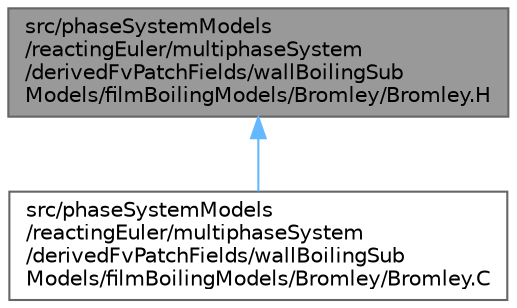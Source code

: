 digraph "src/phaseSystemModels/reactingEuler/multiphaseSystem/derivedFvPatchFields/wallBoilingSubModels/filmBoilingModels/Bromley/Bromley.H"
{
 // LATEX_PDF_SIZE
  bgcolor="transparent";
  edge [fontname=Helvetica,fontsize=10,labelfontname=Helvetica,labelfontsize=10];
  node [fontname=Helvetica,fontsize=10,shape=box,height=0.2,width=0.4];
  Node1 [id="Node000001",label="src/phaseSystemModels\l/reactingEuler/multiphaseSystem\l/derivedFvPatchFields/wallBoilingSub\lModels/filmBoilingModels/Bromley/Bromley.H",height=0.2,width=0.4,color="gray40", fillcolor="grey60", style="filled", fontcolor="black",tooltip=" "];
  Node1 -> Node2 [id="edge1_Node000001_Node000002",dir="back",color="steelblue1",style="solid",tooltip=" "];
  Node2 [id="Node000002",label="src/phaseSystemModels\l/reactingEuler/multiphaseSystem\l/derivedFvPatchFields/wallBoilingSub\lModels/filmBoilingModels/Bromley/Bromley.C",height=0.2,width=0.4,color="grey40", fillcolor="white", style="filled",URL="$Bromley_8C.html",tooltip=" "];
}
